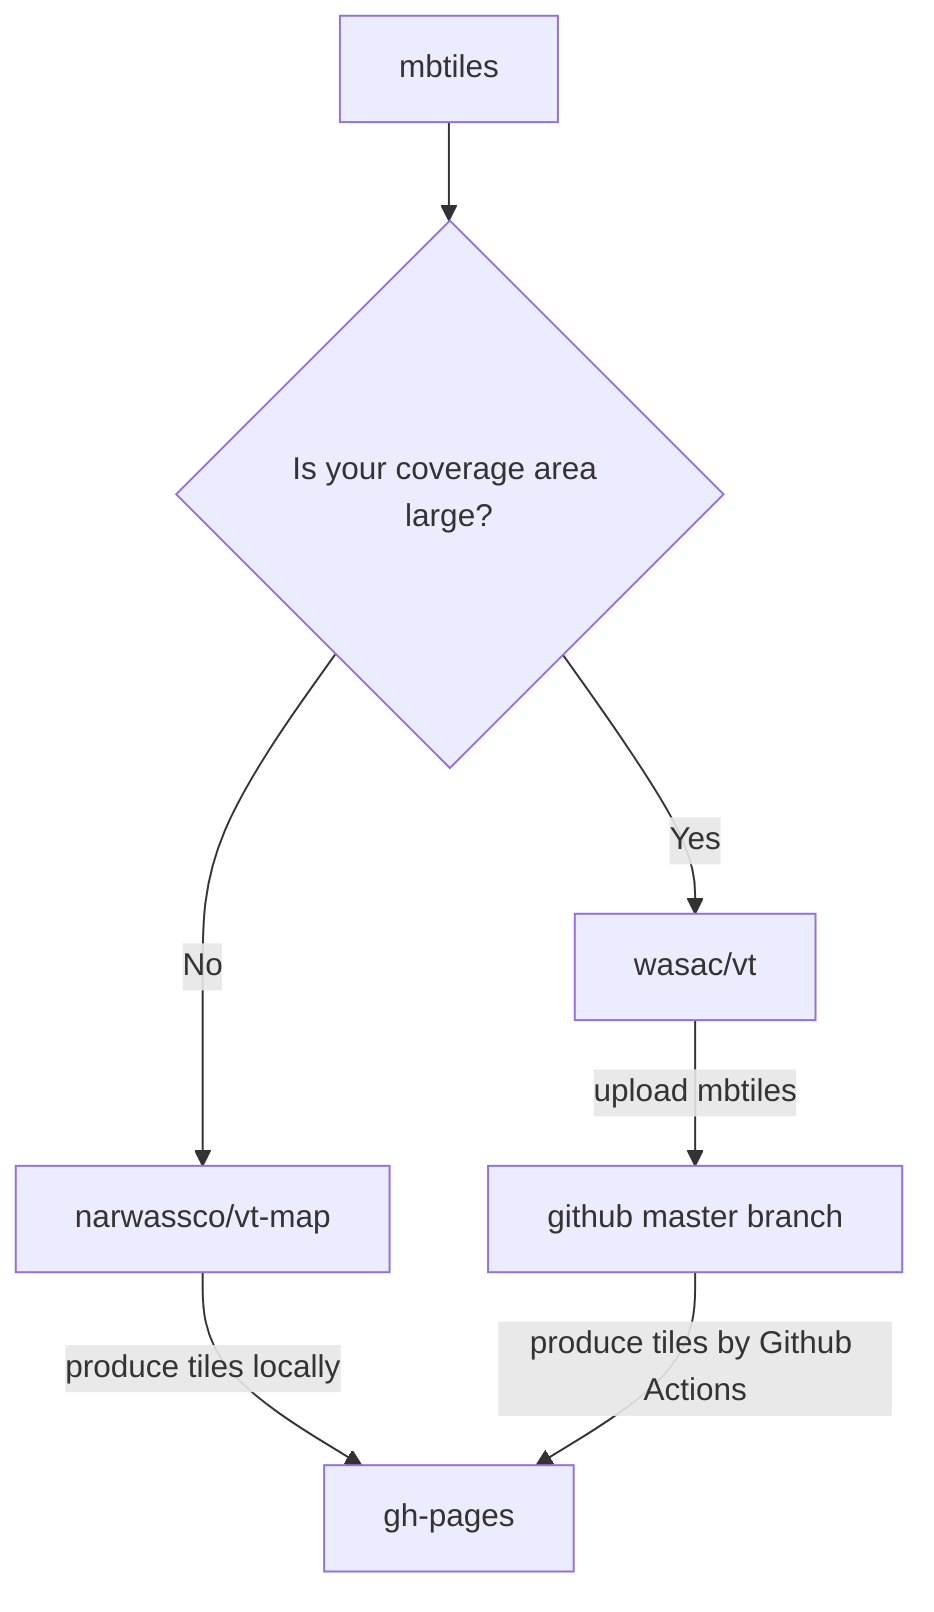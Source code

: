 graph TD
	A[mbtiles] --> B{Is your coverage area large?}
  B -->|No|C[narwassco/vt-map]
	B -->|Yes|D[wasac/vt]
  C -->|produce tiles locally|E[gh-pages]
  D -->|upload mbtiles|F[github master branch]
  F -->|produce tiles by Github Actions|E